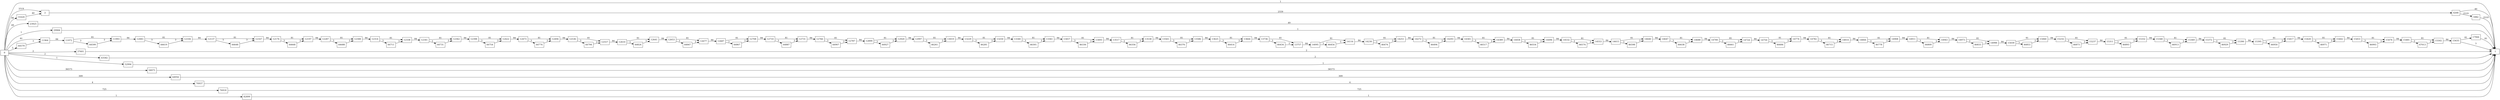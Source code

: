 digraph {
	graph [rankdir=LR]
	node [shape=rectangle]
	2 -> 4268 [label=2559]
	4268 -> 1 [label=40]
	4268 -> 5982 [label=2519]
	5982 -> 1 [label=2519]
	11964 -> 11972 [label=84]
	11972 -> 11993 [label=81]
	11972 -> 44599 [label=3]
	11993 -> 12083 [label=84]
	12083 -> 12104 [label=81]
	12083 -> 44619 [label=3]
	12104 -> 12137 [label=84]
	12137 -> 12167 [label=81]
	12137 -> 44648 [label=3]
	12167 -> 12176 [label=84]
	12176 -> 12197 [label=81]
	12176 -> 44668 [label=3]
	12197 -> 12287 [label=84]
	12287 -> 12308 [label=81]
	12287 -> 44688 [label=3]
	12308 -> 12314 [label=84]
	12314 -> 12338 [label=81]
	12314 -> 44711 [label=3]
	12338 -> 12341 [label=84]
	12341 -> 12362 [label=81]
	12341 -> 44731 [label=3]
	12362 -> 12398 [label=84]
	12398 -> 12422 [label=81]
	12398 -> 44754 [label=3]
	12422 -> 12473 [label=84]
	12473 -> 12494 [label=81]
	12473 -> 44774 [label=3]
	12494 -> 12536 [label=84]
	12536 -> 12557 [label=81]
	12536 -> 44794 [label=3]
	12557 -> 12610 [label=84]
	12610 -> 12641 [label=81]
	12610 -> 44824 [label=3]
	12641 -> 12653 [label=84]
	12653 -> 12677 [label=81]
	12653 -> 44847 [label=3]
	12677 -> 12687 [label=84]
	12687 -> 12708 [label=81]
	12687 -> 44867 [label=3]
	12708 -> 12710 [label=84]
	12710 -> 12731 [label=81]
	12710 -> 44887 [label=3]
	12731 -> 12766 [label=84]
	12766 -> 12787 [label=81]
	12766 -> 44907 [label=3]
	12787 -> 12899 [label=84]
	12899 -> 12920 [label=81]
	12899 -> 44927 [label=3]
	12920 -> 12997 [label=84]
	12997 -> 13019 [label=81]
	12997 -> 46261 [label=3]
	13019 -> 13229 [label=84]
	13229 -> 13250 [label=81]
	13229 -> 46281 [label=3]
	13250 -> 13340 [label=84]
	13340 -> 13361 [label=81]
	13340 -> 46301 [label=3]
	13361 -> 13457 [label=84]
	13457 -> 13493 [label=81]
	13457 -> 46336 [label=3]
	13493 -> 13517 [label=84]
	13517 -> 13538 [label=81]
	13517 -> 46356 [label=3]
	13538 -> 13565 [label=84]
	13565 -> 13586 [label=81]
	13565 -> 46376 [label=3]
	13586 -> 13625 [label=84]
	13625 -> 13664 [label=81]
	13625 -> 46414 [label=3]
	13664 -> 13736 [label=84]
	13736 -> 13757 [label=81]
	13736 -> 46434 [label=3]
	13757 -> 14095 [label=84]
	14095 -> 14116 [label=81]
	14095 -> 46454 [label=3]
	14116 -> 14230 [label=84]
	14230 -> 14251 [label=81]
	14230 -> 46474 [label=3]
	14251 -> 14272 [label=84]
	14272 -> 14293 [label=81]
	14272 -> 46494 [label=3]
	14293 -> 14365 [label=84]
	14365 -> 14389 [label=81]
	14365 -> 46517 [label=3]
	14389 -> 14458 [label=84]
	14458 -> 14496 [label=81]
	14458 -> 46554 [label=3]
	14496 -> 14532 [label=84]
	14532 -> 14553 [label=81]
	14532 -> 46574 [label=3]
	14553 -> 14615 [label=84]
	14615 -> 14640 [label=81]
	14615 -> 46598 [label=3]
	14640 -> 14647 [label=84]
	14647 -> 14688 [label=81]
	14647 -> 46638 [label=3]
	14688 -> 14700 [label=84]
	14700 -> 14724 [label=81]
	14700 -> 46661 [label=3]
	14724 -> 14750 [label=84]
	14750 -> 14774 [label=81]
	14750 -> 46684 [label=3]
	14774 -> 14782 [label=84]
	14782 -> 14814 [label=81]
	14782 -> 46715 [label=3]
	14814 -> 14844 [label=84]
	14844 -> 14908 [label=81]
	14844 -> 46778 [label=3]
	14908 -> 14911 [label=84]
	14911 -> 14943 [label=81]
	14911 -> 46809 [label=3]
	14943 -> 14973 [label=84]
	14973 -> 14998 [label=81]
	14973 -> 46833 [label=3]
	14998 -> 15039 [label=84]
	15039 -> 15060 [label=81]
	15039 -> 46853 [label=3]
	15060 -> 15216 [label=84]
	15216 -> 15237 [label=81]
	15216 -> 46873 [label=3]
	15237 -> 15311 [label=84]
	15311 -> 15332 [label=81]
	15311 -> 46893 [label=3]
	15332 -> 15348 [label=84]
	15348 -> 15369 [label=81]
	15348 -> 46913 [label=3]
	15369 -> 15372 [label=84]
	15372 -> 15390 [label=81]
	15372 -> 46929 [label=3]
	15390 -> 15395 [label=84]
	15395 -> 15417 [label=81]
	15395 -> 46950 [label=3]
	15417 -> 15420 [label=84]
	15420 -> 15442 [label=81]
	15420 -> 46971 [label=3]
	15442 -> 15453 [label=84]
	15453 -> 15476 [label=81]
	15453 -> 46993 [label=3]
	15476 -> 15481 [label=84]
	15481 -> 15502 [label=81]
	15481 -> 47013 [label=3]
	15502 -> 15635 [label=84]
	15635 -> 1 [label=3]
	15635 -> 17944 [label=81]
	17944 -> 1 [label=81]
	23925 -> 1 [label=49]
	29906 -> 1 [label=1]
	31620 -> 2 [label=40]
	37601 -> 1 [label=2]
	43582 -> 1 [label=2]
	44579 -> 11964 [label=3]
	44599 -> 11993 [label=3]
	44619 -> 12104 [label=3]
	44648 -> 12167 [label=3]
	44668 -> 12197 [label=3]
	44688 -> 12308 [label=3]
	44711 -> 12338 [label=3]
	44731 -> 12362 [label=3]
	44754 -> 12422 [label=3]
	44774 -> 12494 [label=3]
	44794 -> 12557 [label=3]
	44824 -> 12641 [label=3]
	44847 -> 12677 [label=3]
	44867 -> 12708 [label=3]
	44887 -> 12731 [label=3]
	44907 -> 12787 [label=3]
	44927 -> 12920 [label=3]
	46261 -> 13019 [label=3]
	46281 -> 13250 [label=3]
	46301 -> 13361 [label=3]
	46336 -> 13493 [label=3]
	46356 -> 13538 [label=3]
	46376 -> 13586 [label=3]
	46414 -> 13664 [label=3]
	46434 -> 13757 [label=3]
	46454 -> 14116 [label=3]
	46474 -> 14251 [label=3]
	46494 -> 14293 [label=3]
	46517 -> 14389 [label=3]
	46554 -> 14496 [label=3]
	46574 -> 14553 [label=3]
	46598 -> 14640 [label=3]
	46638 -> 14688 [label=3]
	46661 -> 14724 [label=3]
	46684 -> 14774 [label=3]
	46715 -> 14814 [label=3]
	46778 -> 14908 [label=3]
	46809 -> 14943 [label=3]
	46833 -> 14998 [label=3]
	46853 -> 15060 [label=3]
	46873 -> 15237 [label=3]
	46893 -> 15332 [label=3]
	46913 -> 15369 [label=3]
	46929 -> 15390 [label=3]
	46950 -> 15417 [label=3]
	46971 -> 15442 [label=3]
	46993 -> 15476 [label=3]
	47013 -> 15502 [label=3]
	52994 -> 1 [label=1]
	58975 -> 1 [label=36573]
	64956 -> 1 [label=309]
	70937 -> 1 [label=4]
	76918 -> 1 [label=725]
	82899 -> 1 [label=1]
	0 -> 2 [label=2519]
	0 -> 11964 [label=81]
	0 -> 1 [label=1]
	0 -> 23925 [label=49]
	0 -> 29906 [label=1]
	0 -> 31620 [label=40]
	0 -> 37601 [label=2]
	0 -> 43582 [label=2]
	0 -> 44579 [label=3]
	0 -> 52994 [label=1]
	0 -> 58975 [label=36573]
	0 -> 64956 [label=309]
	0 -> 70937 [label=4]
	0 -> 76918 [label=725]
	0 -> 82899 [label=1]
}
